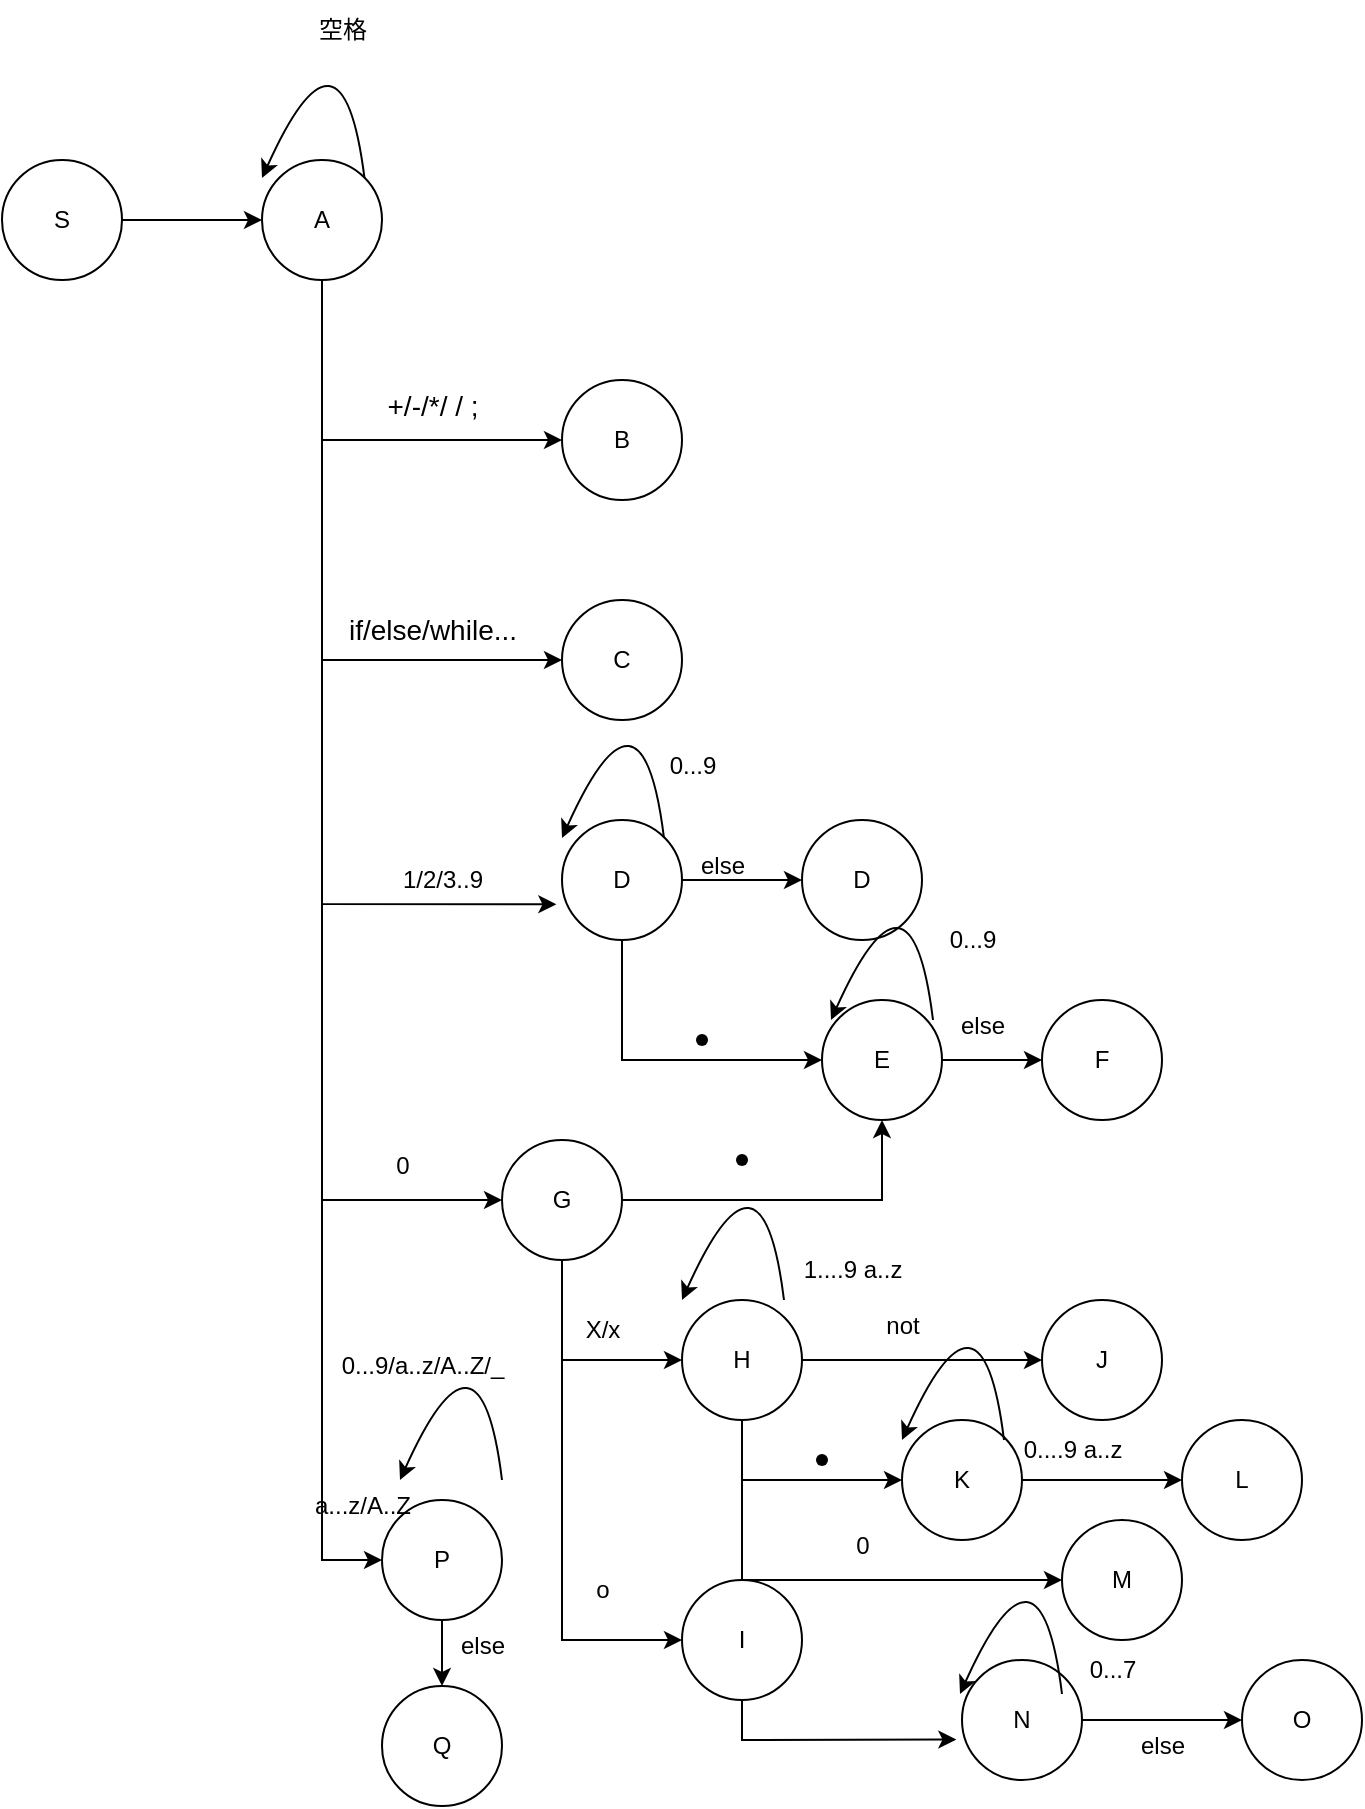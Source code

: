 <mxfile version="24.2.5" type="github">
  <diagram name="第 1 页" id="NYdWt73HonkPd0I-psLN">
    <mxGraphModel dx="1290" dy="541" grid="1" gridSize="10" guides="1" tooltips="1" connect="1" arrows="1" fold="1" page="1" pageScale="1" pageWidth="827" pageHeight="1169" math="0" shadow="0">
      <root>
        <mxCell id="0" />
        <mxCell id="1" parent="0" />
        <mxCell id="AzY2mKM7OKnq5ZkE7Jx8-1" value="S" style="ellipse;whiteSpace=wrap;html=1;aspect=fixed;" vertex="1" parent="1">
          <mxGeometry x="120" y="240" width="60" height="60" as="geometry" />
        </mxCell>
        <mxCell id="AzY2mKM7OKnq5ZkE7Jx8-2" value="A" style="ellipse;whiteSpace=wrap;html=1;aspect=fixed;" vertex="1" parent="1">
          <mxGeometry x="250" y="240" width="60" height="60" as="geometry" />
        </mxCell>
        <mxCell id="AzY2mKM7OKnq5ZkE7Jx8-3" value="C" style="ellipse;whiteSpace=wrap;html=1;aspect=fixed;" vertex="1" parent="1">
          <mxGeometry x="400" y="460" width="60" height="60" as="geometry" />
        </mxCell>
        <mxCell id="AzY2mKM7OKnq5ZkE7Jx8-4" value="B" style="ellipse;whiteSpace=wrap;html=1;aspect=fixed;" vertex="1" parent="1">
          <mxGeometry x="400" y="350" width="60" height="60" as="geometry" />
        </mxCell>
        <mxCell id="AzY2mKM7OKnq5ZkE7Jx8-5" value="" style="endArrow=classic;html=1;rounded=0;exitX=1;exitY=0.5;exitDx=0;exitDy=0;entryX=0;entryY=0.5;entryDx=0;entryDy=0;" edge="1" parent="1" source="AzY2mKM7OKnq5ZkE7Jx8-1" target="AzY2mKM7OKnq5ZkE7Jx8-2">
          <mxGeometry width="50" height="50" relative="1" as="geometry">
            <mxPoint x="390" y="310" as="sourcePoint" />
            <mxPoint x="220" y="270" as="targetPoint" />
          </mxGeometry>
        </mxCell>
        <mxCell id="AzY2mKM7OKnq5ZkE7Jx8-6" value="" style="curved=1;endArrow=classic;html=1;rounded=0;exitX=1;exitY=0;exitDx=0;exitDy=0;" edge="1" parent="1" source="AzY2mKM7OKnq5ZkE7Jx8-2">
          <mxGeometry width="50" height="50" relative="1" as="geometry">
            <mxPoint x="280" y="180" as="sourcePoint" />
            <mxPoint x="250" y="249" as="targetPoint" />
            <Array as="points">
              <mxPoint x="290" y="160" />
            </Array>
          </mxGeometry>
        </mxCell>
        <mxCell id="AzY2mKM7OKnq5ZkE7Jx8-8" value="空格" style="text;html=1;align=center;verticalAlign=middle;resizable=0;points=[];autosize=1;strokeColor=none;fillColor=none;" vertex="1" parent="1">
          <mxGeometry x="265" y="160" width="50" height="30" as="geometry" />
        </mxCell>
        <mxCell id="AzY2mKM7OKnq5ZkE7Jx8-19" value="" style="endArrow=classic;html=1;rounded=0;exitX=0.5;exitY=1;exitDx=0;exitDy=0;entryX=0;entryY=0.5;entryDx=0;entryDy=0;" edge="1" parent="1" source="AzY2mKM7OKnq5ZkE7Jx8-2" target="AzY2mKM7OKnq5ZkE7Jx8-3">
          <mxGeometry width="50" height="50" relative="1" as="geometry">
            <mxPoint x="160" y="430" as="sourcePoint" />
            <mxPoint x="280" y="540" as="targetPoint" />
            <Array as="points">
              <mxPoint x="280" y="400" />
              <mxPoint x="280" y="490" />
            </Array>
          </mxGeometry>
        </mxCell>
        <mxCell id="AzY2mKM7OKnq5ZkE7Jx8-20" value="" style="endArrow=classic;html=1;rounded=0;" edge="1" parent="1" target="AzY2mKM7OKnq5ZkE7Jx8-4">
          <mxGeometry width="50" height="50" relative="1" as="geometry">
            <mxPoint x="280" y="380" as="sourcePoint" />
            <mxPoint x="440" y="260" as="targetPoint" />
          </mxGeometry>
        </mxCell>
        <mxCell id="AzY2mKM7OKnq5ZkE7Jx8-21" value="&lt;font style=&quot;font-size: 14px;&quot;&gt;if/else/while...&lt;/font&gt;" style="text;html=1;align=center;verticalAlign=middle;resizable=0;points=[];autosize=1;strokeColor=none;fillColor=none;" vertex="1" parent="1">
          <mxGeometry x="280" y="460" width="110" height="30" as="geometry" />
        </mxCell>
        <mxCell id="AzY2mKM7OKnq5ZkE7Jx8-22" value="&lt;font style=&quot;font-size: 14px;&quot;&gt;+/-/*/ / ;&lt;/font&gt;" style="text;html=1;align=center;verticalAlign=middle;resizable=0;points=[];autosize=1;strokeColor=none;fillColor=none;" vertex="1" parent="1">
          <mxGeometry x="300" y="348" width="70" height="30" as="geometry" />
        </mxCell>
        <mxCell id="AzY2mKM7OKnq5ZkE7Jx8-23" value="D" style="ellipse;whiteSpace=wrap;html=1;aspect=fixed;" vertex="1" parent="1">
          <mxGeometry x="400" y="570" width="60" height="60" as="geometry" />
        </mxCell>
        <mxCell id="AzY2mKM7OKnq5ZkE7Jx8-24" value="" style="endArrow=classic;html=1;rounded=0;exitX=0;exitY=1;exitDx=0;exitDy=0;exitPerimeter=0;entryX=-0.047;entryY=0.703;entryDx=0;entryDy=0;entryPerimeter=0;" edge="1" parent="1" source="AzY2mKM7OKnq5ZkE7Jx8-21" target="AzY2mKM7OKnq5ZkE7Jx8-23">
          <mxGeometry width="50" height="50" relative="1" as="geometry">
            <mxPoint x="390" y="510" as="sourcePoint" />
            <mxPoint x="278" y="660" as="targetPoint" />
            <Array as="points">
              <mxPoint x="280" y="612" />
            </Array>
          </mxGeometry>
        </mxCell>
        <mxCell id="AzY2mKM7OKnq5ZkE7Jx8-25" value="1/2/3..9" style="text;html=1;align=center;verticalAlign=middle;resizable=0;points=[];autosize=1;strokeColor=none;fillColor=none;" vertex="1" parent="1">
          <mxGeometry x="310" y="585" width="60" height="30" as="geometry" />
        </mxCell>
        <mxCell id="AzY2mKM7OKnq5ZkE7Jx8-26" value="" style="curved=1;endArrow=classic;html=1;rounded=0;exitX=1;exitY=0;exitDx=0;exitDy=0;" edge="1" parent="1">
          <mxGeometry width="50" height="50" relative="1" as="geometry">
            <mxPoint x="451" y="579" as="sourcePoint" />
            <mxPoint x="400" y="579" as="targetPoint" />
            <Array as="points">
              <mxPoint x="440" y="490" />
            </Array>
          </mxGeometry>
        </mxCell>
        <mxCell id="AzY2mKM7OKnq5ZkE7Jx8-27" value="0...9" style="text;html=1;align=center;verticalAlign=middle;resizable=0;points=[];autosize=1;strokeColor=none;fillColor=none;" vertex="1" parent="1">
          <mxGeometry x="440" y="528" width="50" height="30" as="geometry" />
        </mxCell>
        <mxCell id="AzY2mKM7OKnq5ZkE7Jx8-28" value="D" style="ellipse;whiteSpace=wrap;html=1;aspect=fixed;" vertex="1" parent="1">
          <mxGeometry x="520" y="570" width="60" height="60" as="geometry" />
        </mxCell>
        <mxCell id="AzY2mKM7OKnq5ZkE7Jx8-29" value="" style="endArrow=classic;html=1;rounded=0;entryX=0;entryY=0.5;entryDx=0;entryDy=0;exitX=1;exitY=0.5;exitDx=0;exitDy=0;" edge="1" parent="1" source="AzY2mKM7OKnq5ZkE7Jx8-23" target="AzY2mKM7OKnq5ZkE7Jx8-28">
          <mxGeometry width="50" height="50" relative="1" as="geometry">
            <mxPoint x="390" y="480" as="sourcePoint" />
            <mxPoint x="440" y="430" as="targetPoint" />
          </mxGeometry>
        </mxCell>
        <mxCell id="AzY2mKM7OKnq5ZkE7Jx8-30" value="E" style="ellipse;whiteSpace=wrap;html=1;aspect=fixed;" vertex="1" parent="1">
          <mxGeometry x="530" y="660" width="60" height="60" as="geometry" />
        </mxCell>
        <mxCell id="AzY2mKM7OKnq5ZkE7Jx8-31" value="" style="endArrow=classic;html=1;rounded=0;entryX=0;entryY=0.5;entryDx=0;entryDy=0;exitX=0.5;exitY=1;exitDx=0;exitDy=0;" edge="1" parent="1" source="AzY2mKM7OKnq5ZkE7Jx8-23" target="AzY2mKM7OKnq5ZkE7Jx8-30">
          <mxGeometry width="50" height="50" relative="1" as="geometry">
            <mxPoint x="435" y="660" as="sourcePoint" />
            <mxPoint x="495" y="660" as="targetPoint" />
            <Array as="points">
              <mxPoint x="430" y="690" />
            </Array>
          </mxGeometry>
        </mxCell>
        <mxCell id="AzY2mKM7OKnq5ZkE7Jx8-32" value="" style="shape=waypoint;sketch=0;size=6;pointerEvents=1;points=[];fillColor=none;resizable=0;rotatable=0;perimeter=centerPerimeter;snapToPoint=1;" vertex="1" parent="1">
          <mxGeometry x="460" y="670" width="20" height="20" as="geometry" />
        </mxCell>
        <mxCell id="AzY2mKM7OKnq5ZkE7Jx8-34" value="" style="curved=1;endArrow=classic;html=1;rounded=0;exitX=1;exitY=0;exitDx=0;exitDy=0;" edge="1" parent="1">
          <mxGeometry width="50" height="50" relative="1" as="geometry">
            <mxPoint x="585.5" y="670" as="sourcePoint" />
            <mxPoint x="534.5" y="670" as="targetPoint" />
            <Array as="points">
              <mxPoint x="574.5" y="581" />
            </Array>
          </mxGeometry>
        </mxCell>
        <mxCell id="AzY2mKM7OKnq5ZkE7Jx8-35" value="0...9" style="text;html=1;align=center;verticalAlign=middle;resizable=0;points=[];autosize=1;strokeColor=none;fillColor=none;rotation=0;" vertex="1" parent="1">
          <mxGeometry x="580" y="615" width="50" height="30" as="geometry" />
        </mxCell>
        <mxCell id="AzY2mKM7OKnq5ZkE7Jx8-36" value="" style="endArrow=classic;html=1;rounded=0;exitX=1;exitY=0.5;exitDx=0;exitDy=0;" edge="1" parent="1" source="AzY2mKM7OKnq5ZkE7Jx8-30">
          <mxGeometry width="50" height="50" relative="1" as="geometry">
            <mxPoint x="390" y="480" as="sourcePoint" />
            <mxPoint x="640" y="690" as="targetPoint" />
          </mxGeometry>
        </mxCell>
        <mxCell id="AzY2mKM7OKnq5ZkE7Jx8-37" value="F" style="ellipse;whiteSpace=wrap;html=1;aspect=fixed;" vertex="1" parent="1">
          <mxGeometry x="640" y="660" width="60" height="60" as="geometry" />
        </mxCell>
        <mxCell id="AzY2mKM7OKnq5ZkE7Jx8-38" value="G" style="ellipse;whiteSpace=wrap;html=1;aspect=fixed;" vertex="1" parent="1">
          <mxGeometry x="370" y="730" width="60" height="60" as="geometry" />
        </mxCell>
        <mxCell id="AzY2mKM7OKnq5ZkE7Jx8-39" value="" style="endArrow=classic;html=1;rounded=0;entryX=0;entryY=0.5;entryDx=0;entryDy=0;" edge="1" parent="1" target="AzY2mKM7OKnq5ZkE7Jx8-38">
          <mxGeometry width="50" height="50" relative="1" as="geometry">
            <mxPoint x="280" y="610" as="sourcePoint" />
            <mxPoint x="290" y="700" as="targetPoint" />
            <Array as="points">
              <mxPoint x="280" y="760" />
            </Array>
          </mxGeometry>
        </mxCell>
        <mxCell id="AzY2mKM7OKnq5ZkE7Jx8-40" value="0" style="text;html=1;align=center;verticalAlign=middle;resizable=0;points=[];autosize=1;strokeColor=none;fillColor=none;" vertex="1" parent="1">
          <mxGeometry x="305" y="728" width="30" height="30" as="geometry" />
        </mxCell>
        <mxCell id="AzY2mKM7OKnq5ZkE7Jx8-41" value="" style="endArrow=classic;html=1;rounded=0;exitX=1;exitY=0.5;exitDx=0;exitDy=0;entryX=0.5;entryY=1;entryDx=0;entryDy=0;" edge="1" parent="1" source="AzY2mKM7OKnq5ZkE7Jx8-38" target="AzY2mKM7OKnq5ZkE7Jx8-30">
          <mxGeometry width="50" height="50" relative="1" as="geometry">
            <mxPoint x="490" y="820" as="sourcePoint" />
            <mxPoint x="540" y="770" as="targetPoint" />
            <Array as="points">
              <mxPoint x="560" y="760" />
            </Array>
          </mxGeometry>
        </mxCell>
        <mxCell id="AzY2mKM7OKnq5ZkE7Jx8-43" value="" style="shape=waypoint;sketch=0;size=6;pointerEvents=1;points=[];fillColor=none;resizable=0;rotatable=0;perimeter=centerPerimeter;snapToPoint=1;" vertex="1" parent="1">
          <mxGeometry x="480" y="730" width="20" height="20" as="geometry" />
        </mxCell>
        <mxCell id="AzY2mKM7OKnq5ZkE7Jx8-44" value="I" style="ellipse;whiteSpace=wrap;html=1;aspect=fixed;" vertex="1" parent="1">
          <mxGeometry x="460" y="950" width="60" height="60" as="geometry" />
        </mxCell>
        <mxCell id="AzY2mKM7OKnq5ZkE7Jx8-45" value="H" style="ellipse;whiteSpace=wrap;html=1;aspect=fixed;" vertex="1" parent="1">
          <mxGeometry x="460" y="810" width="60" height="60" as="geometry" />
        </mxCell>
        <mxCell id="AzY2mKM7OKnq5ZkE7Jx8-46" value="" style="endArrow=classic;html=1;rounded=0;exitX=0.5;exitY=1;exitDx=0;exitDy=0;entryX=0;entryY=0.5;entryDx=0;entryDy=0;" edge="1" parent="1" source="AzY2mKM7OKnq5ZkE7Jx8-38" target="AzY2mKM7OKnq5ZkE7Jx8-45">
          <mxGeometry width="50" height="50" relative="1" as="geometry">
            <mxPoint x="410" y="900" as="sourcePoint" />
            <mxPoint x="460" y="850" as="targetPoint" />
            <Array as="points">
              <mxPoint x="400" y="840" />
            </Array>
          </mxGeometry>
        </mxCell>
        <mxCell id="AzY2mKM7OKnq5ZkE7Jx8-47" value="" style="endArrow=classic;html=1;rounded=0;entryX=0;entryY=0.5;entryDx=0;entryDy=0;" edge="1" parent="1" target="AzY2mKM7OKnq5ZkE7Jx8-44">
          <mxGeometry width="50" height="50" relative="1" as="geometry">
            <mxPoint x="400" y="840" as="sourcePoint" />
            <mxPoint x="440" y="940" as="targetPoint" />
            <Array as="points">
              <mxPoint x="400" y="980" />
            </Array>
          </mxGeometry>
        </mxCell>
        <mxCell id="AzY2mKM7OKnq5ZkE7Jx8-48" value="X/x" style="text;html=1;align=center;verticalAlign=middle;resizable=0;points=[];autosize=1;strokeColor=none;fillColor=none;" vertex="1" parent="1">
          <mxGeometry x="400" y="810" width="40" height="30" as="geometry" />
        </mxCell>
        <mxCell id="AzY2mKM7OKnq5ZkE7Jx8-49" value="o" style="text;html=1;align=center;verticalAlign=middle;resizable=0;points=[];autosize=1;strokeColor=none;fillColor=none;" vertex="1" parent="1">
          <mxGeometry x="405" y="940" width="30" height="30" as="geometry" />
        </mxCell>
        <mxCell id="AzY2mKM7OKnq5ZkE7Jx8-50" value="else" style="text;html=1;align=center;verticalAlign=middle;resizable=0;points=[];autosize=1;strokeColor=none;fillColor=none;" vertex="1" parent="1">
          <mxGeometry x="455" y="578" width="50" height="30" as="geometry" />
        </mxCell>
        <mxCell id="AzY2mKM7OKnq5ZkE7Jx8-51" value="else" style="text;html=1;align=center;verticalAlign=middle;resizable=0;points=[];autosize=1;strokeColor=none;fillColor=none;" vertex="1" parent="1">
          <mxGeometry x="585" y="658" width="50" height="30" as="geometry" />
        </mxCell>
        <mxCell id="AzY2mKM7OKnq5ZkE7Jx8-52" value="" style="curved=1;endArrow=classic;html=1;rounded=0;exitX=1;exitY=0;exitDx=0;exitDy=0;" edge="1" parent="1">
          <mxGeometry width="50" height="50" relative="1" as="geometry">
            <mxPoint x="511" y="810" as="sourcePoint" />
            <mxPoint x="460" y="810" as="targetPoint" />
            <Array as="points">
              <mxPoint x="500" y="721" />
            </Array>
          </mxGeometry>
        </mxCell>
        <mxCell id="AzY2mKM7OKnq5ZkE7Jx8-53" value="1....9 a..z" style="text;html=1;align=center;verticalAlign=middle;resizable=0;points=[];autosize=1;strokeColor=none;fillColor=none;" vertex="1" parent="1">
          <mxGeometry x="510" y="780" width="70" height="30" as="geometry" />
        </mxCell>
        <mxCell id="AzY2mKM7OKnq5ZkE7Jx8-54" value="J" style="ellipse;whiteSpace=wrap;html=1;aspect=fixed;" vertex="1" parent="1">
          <mxGeometry x="640" y="810" width="60" height="60" as="geometry" />
        </mxCell>
        <mxCell id="AzY2mKM7OKnq5ZkE7Jx8-55" value="" style="endArrow=classic;html=1;rounded=0;entryX=0;entryY=0.5;entryDx=0;entryDy=0;exitX=1;exitY=0.5;exitDx=0;exitDy=0;" edge="1" parent="1" source="AzY2mKM7OKnq5ZkE7Jx8-45" target="AzY2mKM7OKnq5ZkE7Jx8-54">
          <mxGeometry width="50" height="50" relative="1" as="geometry">
            <mxPoint x="580" y="890" as="sourcePoint" />
            <mxPoint x="630" y="840" as="targetPoint" />
          </mxGeometry>
        </mxCell>
        <mxCell id="AzY2mKM7OKnq5ZkE7Jx8-56" value="not" style="text;html=1;align=center;verticalAlign=middle;resizable=0;points=[];autosize=1;strokeColor=none;fillColor=none;" vertex="1" parent="1">
          <mxGeometry x="550" y="808" width="40" height="30" as="geometry" />
        </mxCell>
        <mxCell id="AzY2mKM7OKnq5ZkE7Jx8-57" value="K" style="ellipse;whiteSpace=wrap;html=1;aspect=fixed;" vertex="1" parent="1">
          <mxGeometry x="570" y="870" width="60" height="60" as="geometry" />
        </mxCell>
        <mxCell id="AzY2mKM7OKnq5ZkE7Jx8-58" value="" style="endArrow=classic;html=1;rounded=0;entryX=0;entryY=0.5;entryDx=0;entryDy=0;exitX=0.5;exitY=1;exitDx=0;exitDy=0;" edge="1" parent="1" source="AzY2mKM7OKnq5ZkE7Jx8-45" target="AzY2mKM7OKnq5ZkE7Jx8-57">
          <mxGeometry width="50" height="50" relative="1" as="geometry">
            <mxPoint x="490" y="950" as="sourcePoint" />
            <mxPoint x="540" y="900" as="targetPoint" />
            <Array as="points">
              <mxPoint x="490" y="900" />
            </Array>
          </mxGeometry>
        </mxCell>
        <mxCell id="AzY2mKM7OKnq5ZkE7Jx8-60" value="" style="shape=waypoint;sketch=0;size=6;pointerEvents=1;points=[];fillColor=none;resizable=0;rotatable=0;perimeter=centerPerimeter;snapToPoint=1;" vertex="1" parent="1">
          <mxGeometry x="520" y="880" width="20" height="20" as="geometry" />
        </mxCell>
        <mxCell id="AzY2mKM7OKnq5ZkE7Jx8-61" value="" style="curved=1;endArrow=classic;html=1;rounded=0;exitX=1;exitY=0;exitDx=0;exitDy=0;" edge="1" parent="1">
          <mxGeometry width="50" height="50" relative="1" as="geometry">
            <mxPoint x="621" y="880" as="sourcePoint" />
            <mxPoint x="570" y="880" as="targetPoint" />
            <Array as="points">
              <mxPoint x="610" y="791" />
            </Array>
          </mxGeometry>
        </mxCell>
        <mxCell id="AzY2mKM7OKnq5ZkE7Jx8-62" value="0....9 a..z" style="text;html=1;align=center;verticalAlign=middle;resizable=0;points=[];autosize=1;strokeColor=none;fillColor=none;" vertex="1" parent="1">
          <mxGeometry x="620" y="870" width="70" height="30" as="geometry" />
        </mxCell>
        <mxCell id="AzY2mKM7OKnq5ZkE7Jx8-63" value="L" style="ellipse;whiteSpace=wrap;html=1;aspect=fixed;" vertex="1" parent="1">
          <mxGeometry x="710" y="870" width="60" height="60" as="geometry" />
        </mxCell>
        <mxCell id="AzY2mKM7OKnq5ZkE7Jx8-64" value="" style="endArrow=classic;html=1;rounded=0;entryX=0;entryY=0.5;entryDx=0;entryDy=0;exitX=1;exitY=0.5;exitDx=0;exitDy=0;" edge="1" parent="1" source="AzY2mKM7OKnq5ZkE7Jx8-57" target="AzY2mKM7OKnq5ZkE7Jx8-63">
          <mxGeometry width="50" height="50" relative="1" as="geometry">
            <mxPoint x="630" y="970" as="sourcePoint" />
            <mxPoint x="680" y="920" as="targetPoint" />
          </mxGeometry>
        </mxCell>
        <mxCell id="AzY2mKM7OKnq5ZkE7Jx8-68" value="M" style="ellipse;whiteSpace=wrap;html=1;aspect=fixed;" vertex="1" parent="1">
          <mxGeometry x="650" y="920" width="60" height="60" as="geometry" />
        </mxCell>
        <mxCell id="AzY2mKM7OKnq5ZkE7Jx8-69" value="" style="endArrow=classic;html=1;rounded=0;entryX=0;entryY=0.5;entryDx=0;entryDy=0;" edge="1" parent="1" target="AzY2mKM7OKnq5ZkE7Jx8-68">
          <mxGeometry width="50" height="50" relative="1" as="geometry">
            <mxPoint x="490" y="900" as="sourcePoint" />
            <mxPoint x="630" y="960" as="targetPoint" />
            <Array as="points">
              <mxPoint x="490" y="950" />
            </Array>
          </mxGeometry>
        </mxCell>
        <mxCell id="AzY2mKM7OKnq5ZkE7Jx8-71" value="0" style="text;html=1;align=center;verticalAlign=middle;resizable=0;points=[];autosize=1;strokeColor=none;fillColor=none;" vertex="1" parent="1">
          <mxGeometry x="535" y="918" width="30" height="30" as="geometry" />
        </mxCell>
        <mxCell id="AzY2mKM7OKnq5ZkE7Jx8-72" value="N" style="ellipse;whiteSpace=wrap;html=1;aspect=fixed;" vertex="1" parent="1">
          <mxGeometry x="600" y="990" width="60" height="60" as="geometry" />
        </mxCell>
        <mxCell id="AzY2mKM7OKnq5ZkE7Jx8-73" value="" style="endArrow=classic;html=1;rounded=0;entryX=-0.047;entryY=0.663;entryDx=0;entryDy=0;entryPerimeter=0;exitX=0.5;exitY=1;exitDx=0;exitDy=0;" edge="1" parent="1" source="AzY2mKM7OKnq5ZkE7Jx8-44" target="AzY2mKM7OKnq5ZkE7Jx8-72">
          <mxGeometry width="50" height="50" relative="1" as="geometry">
            <mxPoint x="530" y="1090" as="sourcePoint" />
            <mxPoint x="580" y="1040" as="targetPoint" />
            <Array as="points">
              <mxPoint x="490" y="1030" />
            </Array>
          </mxGeometry>
        </mxCell>
        <mxCell id="AzY2mKM7OKnq5ZkE7Jx8-74" value="" style="curved=1;endArrow=classic;html=1;rounded=0;exitX=1;exitY=0;exitDx=0;exitDy=0;" edge="1" parent="1">
          <mxGeometry width="50" height="50" relative="1" as="geometry">
            <mxPoint x="650" y="1007" as="sourcePoint" />
            <mxPoint x="599" y="1007" as="targetPoint" />
            <Array as="points">
              <mxPoint x="639" y="918" />
            </Array>
          </mxGeometry>
        </mxCell>
        <mxCell id="AzY2mKM7OKnq5ZkE7Jx8-75" value="0...7" style="text;html=1;align=center;verticalAlign=middle;resizable=0;points=[];autosize=1;strokeColor=none;fillColor=none;" vertex="1" parent="1">
          <mxGeometry x="650" y="980" width="50" height="30" as="geometry" />
        </mxCell>
        <mxCell id="AzY2mKM7OKnq5ZkE7Jx8-76" value="O" style="ellipse;whiteSpace=wrap;html=1;aspect=fixed;" vertex="1" parent="1">
          <mxGeometry x="740" y="990" width="60" height="60" as="geometry" />
        </mxCell>
        <mxCell id="AzY2mKM7OKnq5ZkE7Jx8-77" value="" style="endArrow=classic;html=1;rounded=0;exitX=1;exitY=0.5;exitDx=0;exitDy=0;" edge="1" parent="1" source="AzY2mKM7OKnq5ZkE7Jx8-72">
          <mxGeometry width="50" height="50" relative="1" as="geometry">
            <mxPoint x="690" y="1070" as="sourcePoint" />
            <mxPoint x="740" y="1020" as="targetPoint" />
          </mxGeometry>
        </mxCell>
        <mxCell id="AzY2mKM7OKnq5ZkE7Jx8-78" value="else" style="text;html=1;align=center;verticalAlign=middle;resizable=0;points=[];autosize=1;strokeColor=none;fillColor=none;" vertex="1" parent="1">
          <mxGeometry x="675" y="1018" width="50" height="30" as="geometry" />
        </mxCell>
        <mxCell id="AzY2mKM7OKnq5ZkE7Jx8-79" value="P" style="ellipse;whiteSpace=wrap;html=1;aspect=fixed;" vertex="1" parent="1">
          <mxGeometry x="310" y="910" width="60" height="60" as="geometry" />
        </mxCell>
        <mxCell id="AzY2mKM7OKnq5ZkE7Jx8-80" value="Q" style="ellipse;whiteSpace=wrap;html=1;aspect=fixed;" vertex="1" parent="1">
          <mxGeometry x="310" y="1003" width="60" height="60" as="geometry" />
        </mxCell>
        <mxCell id="AzY2mKM7OKnq5ZkE7Jx8-81" value="" style="endArrow=classic;html=1;rounded=0;entryX=0;entryY=0.5;entryDx=0;entryDy=0;" edge="1" parent="1" target="AzY2mKM7OKnq5ZkE7Jx8-79">
          <mxGeometry width="50" height="50" relative="1" as="geometry">
            <mxPoint x="280" y="760" as="sourcePoint" />
            <mxPoint x="440" y="830" as="targetPoint" />
            <Array as="points">
              <mxPoint x="280" y="940" />
            </Array>
          </mxGeometry>
        </mxCell>
        <mxCell id="AzY2mKM7OKnq5ZkE7Jx8-82" value="" style="endArrow=classic;html=1;rounded=0;entryX=0.5;entryY=0;entryDx=0;entryDy=0;exitX=0.5;exitY=1;exitDx=0;exitDy=0;" edge="1" parent="1" source="AzY2mKM7OKnq5ZkE7Jx8-79" target="AzY2mKM7OKnq5ZkE7Jx8-80">
          <mxGeometry width="50" height="50" relative="1" as="geometry">
            <mxPoint x="390" y="880" as="sourcePoint" />
            <mxPoint x="440" y="830" as="targetPoint" />
          </mxGeometry>
        </mxCell>
        <mxCell id="AzY2mKM7OKnq5ZkE7Jx8-83" value="else" style="text;html=1;align=center;verticalAlign=middle;resizable=0;points=[];autosize=1;strokeColor=none;fillColor=none;" vertex="1" parent="1">
          <mxGeometry x="335" y="968" width="50" height="30" as="geometry" />
        </mxCell>
        <mxCell id="AzY2mKM7OKnq5ZkE7Jx8-84" value="a...z/A..Z" style="text;html=1;align=center;verticalAlign=middle;resizable=0;points=[];autosize=1;strokeColor=none;fillColor=none;" vertex="1" parent="1">
          <mxGeometry x="265" y="898" width="70" height="30" as="geometry" />
        </mxCell>
        <mxCell id="AzY2mKM7OKnq5ZkE7Jx8-85" value="" style="curved=1;endArrow=classic;html=1;rounded=0;exitX=1;exitY=0;exitDx=0;exitDy=0;" edge="1" parent="1">
          <mxGeometry width="50" height="50" relative="1" as="geometry">
            <mxPoint x="370" y="900" as="sourcePoint" />
            <mxPoint x="319" y="900" as="targetPoint" />
            <Array as="points">
              <mxPoint x="359" y="811" />
            </Array>
          </mxGeometry>
        </mxCell>
        <mxCell id="AzY2mKM7OKnq5ZkE7Jx8-86" value="0...9/a..z/A..Z/_" style="text;html=1;align=center;verticalAlign=middle;resizable=0;points=[];autosize=1;strokeColor=none;fillColor=none;" vertex="1" parent="1">
          <mxGeometry x="280" y="828" width="100" height="30" as="geometry" />
        </mxCell>
      </root>
    </mxGraphModel>
  </diagram>
</mxfile>
